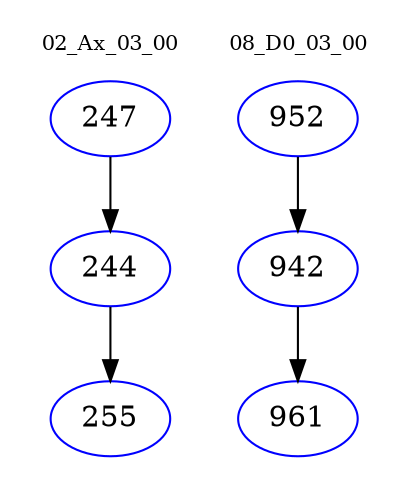 digraph{
subgraph cluster_0 {
color = white
label = "02_Ax_03_00";
fontsize=10;
T0_247 [label="247", color="blue"]
T0_247 -> T0_244 [color="black"]
T0_244 [label="244", color="blue"]
T0_244 -> T0_255 [color="black"]
T0_255 [label="255", color="blue"]
}
subgraph cluster_1 {
color = white
label = "08_D0_03_00";
fontsize=10;
T1_952 [label="952", color="blue"]
T1_952 -> T1_942 [color="black"]
T1_942 [label="942", color="blue"]
T1_942 -> T1_961 [color="black"]
T1_961 [label="961", color="blue"]
}
}
